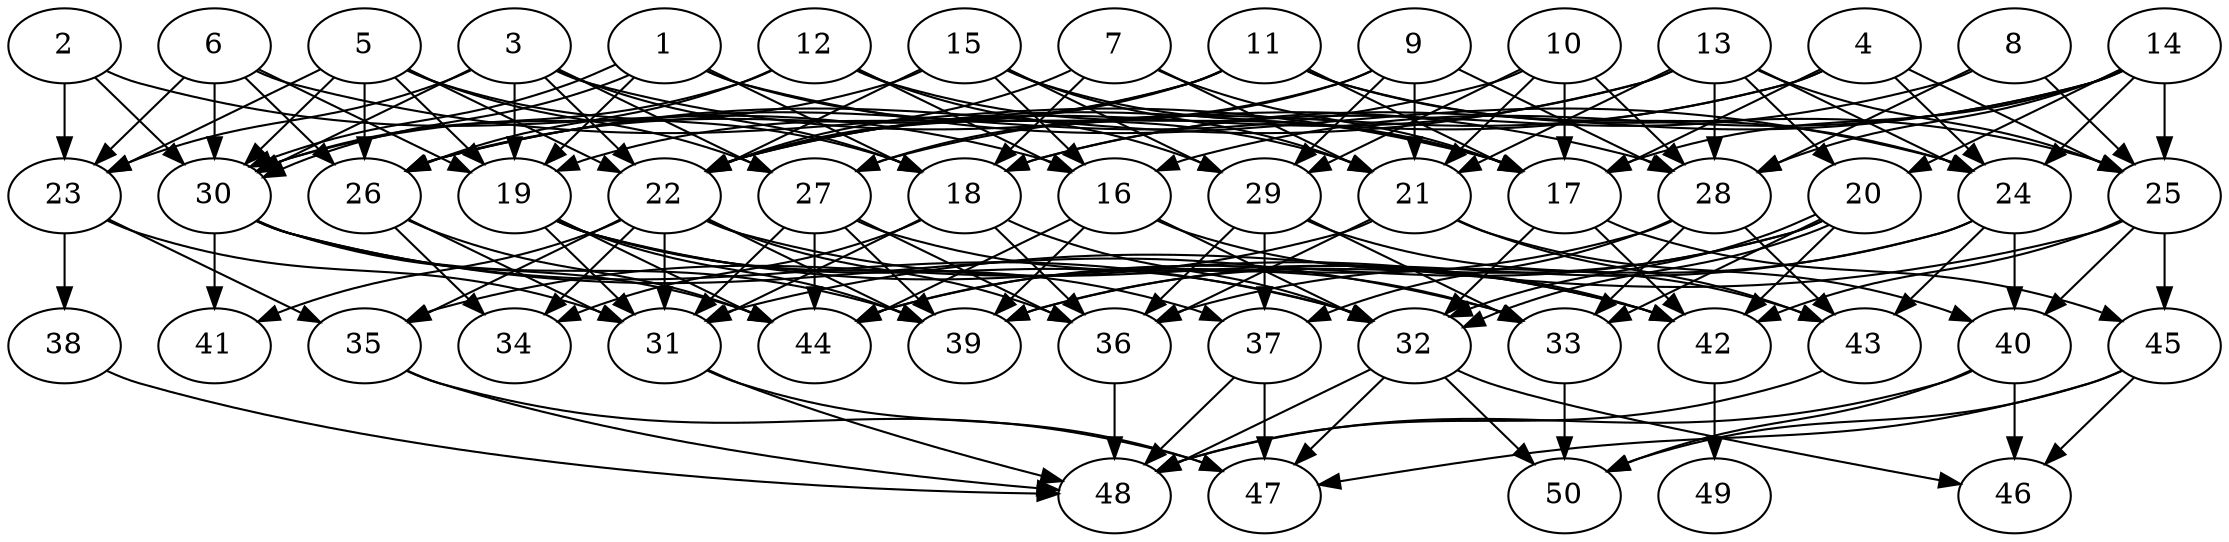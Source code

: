// DAG automatically generated by daggen at Thu Oct  3 14:07:58 2019
// ./daggen --dot -n 50 --ccr 0.3 --fat 0.7 --regular 0.9 --density 0.5 --mindata 5242880 --maxdata 52428800 
digraph G {
  1 [size="90583040", alpha="0.11", expect_size="27174912"] 
  1 -> 18 [size ="27174912"]
  1 -> 19 [size ="27174912"]
  1 -> 21 [size ="27174912"]
  1 -> 24 [size ="27174912"]
  1 -> 30 [size ="27174912"]
  1 -> 30 [size ="27174912"]
  2 [size="149562027", alpha="0.18", expect_size="44868608"] 
  2 -> 16 [size ="44868608"]
  2 -> 23 [size ="44868608"]
  2 -> 30 [size ="44868608"]
  3 [size="123446613", alpha="0.03", expect_size="37033984"] 
  3 -> 18 [size ="37033984"]
  3 -> 19 [size ="37033984"]
  3 -> 22 [size ="37033984"]
  3 -> 23 [size ="37033984"]
  3 -> 27 [size ="37033984"]
  3 -> 28 [size ="37033984"]
  3 -> 30 [size ="37033984"]
  4 [size="52053333", alpha="0.17", expect_size="15616000"] 
  4 -> 17 [size ="15616000"]
  4 -> 22 [size ="15616000"]
  4 -> 24 [size ="15616000"]
  4 -> 25 [size ="15616000"]
  4 -> 27 [size ="15616000"]
  5 [size="109516800", alpha="0.15", expect_size="32855040"] 
  5 -> 18 [size ="32855040"]
  5 -> 19 [size ="32855040"]
  5 -> 22 [size ="32855040"]
  5 -> 23 [size ="32855040"]
  5 -> 26 [size ="32855040"]
  5 -> 27 [size ="32855040"]
  5 -> 30 [size ="32855040"]
  6 [size="88033280", alpha="0.02", expect_size="26409984"] 
  6 -> 17 [size ="26409984"]
  6 -> 19 [size ="26409984"]
  6 -> 23 [size ="26409984"]
  6 -> 26 [size ="26409984"]
  6 -> 30 [size ="26409984"]
  7 [size="77619200", alpha="0.15", expect_size="23285760"] 
  7 -> 17 [size ="23285760"]
  7 -> 18 [size ="23285760"]
  7 -> 21 [size ="23285760"]
  7 -> 22 [size ="23285760"]
  8 [size="120005973", alpha="0.18", expect_size="36001792"] 
  8 -> 18 [size ="36001792"]
  8 -> 25 [size ="36001792"]
  8 -> 28 [size ="36001792"]
  9 [size="62812160", alpha="0.14", expect_size="18843648"] 
  9 -> 21 [size ="18843648"]
  9 -> 22 [size ="18843648"]
  9 -> 27 [size ="18843648"]
  9 -> 28 [size ="18843648"]
  9 -> 29 [size ="18843648"]
  10 [size="156576427", alpha="0.10", expect_size="46972928"] 
  10 -> 17 [size ="46972928"]
  10 -> 21 [size ="46972928"]
  10 -> 26 [size ="46972928"]
  10 -> 28 [size ="46972928"]
  10 -> 29 [size ="46972928"]
  11 [size="20831573", alpha="0.02", expect_size="6249472"] 
  11 -> 17 [size ="6249472"]
  11 -> 19 [size ="6249472"]
  11 -> 22 [size ="6249472"]
  11 -> 24 [size ="6249472"]
  11 -> 25 [size ="6249472"]
  11 -> 26 [size ="6249472"]
  12 [size="107567787", alpha="0.20", expect_size="32270336"] 
  12 -> 16 [size ="32270336"]
  12 -> 17 [size ="32270336"]
  12 -> 26 [size ="32270336"]
  12 -> 29 [size ="32270336"]
  12 -> 30 [size ="32270336"]
  13 [size="94115840", alpha="0.02", expect_size="28234752"] 
  13 -> 20 [size ="28234752"]
  13 -> 21 [size ="28234752"]
  13 -> 22 [size ="28234752"]
  13 -> 24 [size ="28234752"]
  13 -> 25 [size ="28234752"]
  13 -> 26 [size ="28234752"]
  13 -> 28 [size ="28234752"]
  14 [size="121146027", alpha="0.18", expect_size="36343808"] 
  14 -> 16 [size ="36343808"]
  14 -> 17 [size ="36343808"]
  14 -> 18 [size ="36343808"]
  14 -> 20 [size ="36343808"]
  14 -> 24 [size ="36343808"]
  14 -> 25 [size ="36343808"]
  14 -> 28 [size ="36343808"]
  15 [size="99863893", alpha="0.11", expect_size="29959168"] 
  15 -> 16 [size ="29959168"]
  15 -> 17 [size ="29959168"]
  15 -> 21 [size ="29959168"]
  15 -> 22 [size ="29959168"]
  15 -> 29 [size ="29959168"]
  15 -> 30 [size ="29959168"]
  16 [size="59115520", alpha="0.13", expect_size="17734656"] 
  16 -> 32 [size ="17734656"]
  16 -> 39 [size ="17734656"]
  16 -> 42 [size ="17734656"]
  16 -> 44 [size ="17734656"]
  17 [size="72468480", alpha="0.06", expect_size="21740544"] 
  17 -> 32 [size ="21740544"]
  17 -> 42 [size ="21740544"]
  17 -> 45 [size ="21740544"]
  18 [size="33307307", alpha="0.13", expect_size="9992192"] 
  18 -> 31 [size ="9992192"]
  18 -> 32 [size ="9992192"]
  18 -> 34 [size ="9992192"]
  18 -> 36 [size ="9992192"]
  19 [size="172417707", alpha="0.18", expect_size="51725312"] 
  19 -> 31 [size ="51725312"]
  19 -> 32 [size ="51725312"]
  19 -> 37 [size ="51725312"]
  19 -> 39 [size ="51725312"]
  19 -> 42 [size ="51725312"]
  19 -> 44 [size ="51725312"]
  20 [size="125740373", alpha="0.14", expect_size="37722112"] 
  20 -> 32 [size ="37722112"]
  20 -> 32 [size ="37722112"]
  20 -> 33 [size ="37722112"]
  20 -> 39 [size ="37722112"]
  20 -> 42 [size ="37722112"]
  20 -> 44 [size ="37722112"]
  21 [size="50650453", alpha="0.19", expect_size="15195136"] 
  21 -> 35 [size ="15195136"]
  21 -> 36 [size ="15195136"]
  21 -> 40 [size ="15195136"]
  21 -> 43 [size ="15195136"]
  22 [size="63484587", alpha="0.02", expect_size="19045376"] 
  22 -> 31 [size ="19045376"]
  22 -> 34 [size ="19045376"]
  22 -> 35 [size ="19045376"]
  22 -> 36 [size ="19045376"]
  22 -> 39 [size ="19045376"]
  22 -> 41 [size ="19045376"]
  22 -> 42 [size ="19045376"]
  23 [size="61760853", alpha="0.17", expect_size="18528256"] 
  23 -> 31 [size ="18528256"]
  23 -> 35 [size ="18528256"]
  23 -> 38 [size ="18528256"]
  24 [size="74383360", alpha="0.17", expect_size="22315008"] 
  24 -> 36 [size ="22315008"]
  24 -> 39 [size ="22315008"]
  24 -> 40 [size ="22315008"]
  24 -> 43 [size ="22315008"]
  25 [size="57425920", alpha="0.09", expect_size="17227776"] 
  25 -> 31 [size ="17227776"]
  25 -> 40 [size ="17227776"]
  25 -> 42 [size ="17227776"]
  25 -> 45 [size ="17227776"]
  26 [size="141684053", alpha="0.10", expect_size="42505216"] 
  26 -> 31 [size ="42505216"]
  26 -> 34 [size ="42505216"]
  26 -> 44 [size ="42505216"]
  27 [size="89982293", alpha="0.18", expect_size="26994688"] 
  27 -> 31 [size ="26994688"]
  27 -> 33 [size ="26994688"]
  27 -> 36 [size ="26994688"]
  27 -> 39 [size ="26994688"]
  27 -> 44 [size ="26994688"]
  28 [size="136250027", alpha="0.19", expect_size="40875008"] 
  28 -> 33 [size ="40875008"]
  28 -> 37 [size ="40875008"]
  28 -> 43 [size ="40875008"]
  28 -> 44 [size ="40875008"]
  29 [size="81080320", alpha="0.07", expect_size="24324096"] 
  29 -> 33 [size ="24324096"]
  29 -> 36 [size ="24324096"]
  29 -> 37 [size ="24324096"]
  29 -> 43 [size ="24324096"]
  30 [size="65631573", alpha="0.11", expect_size="19689472"] 
  30 -> 32 [size ="19689472"]
  30 -> 33 [size ="19689472"]
  30 -> 39 [size ="19689472"]
  30 -> 41 [size ="19689472"]
  30 -> 44 [size ="19689472"]
  31 [size="19213653", alpha="0.17", expect_size="5764096"] 
  31 -> 47 [size ="5764096"]
  31 -> 48 [size ="5764096"]
  32 [size="172223147", alpha="0.13", expect_size="51666944"] 
  32 -> 46 [size ="51666944"]
  32 -> 47 [size ="51666944"]
  32 -> 48 [size ="51666944"]
  32 -> 50 [size ="51666944"]
  33 [size="27603627", alpha="0.20", expect_size="8281088"] 
  33 -> 50 [size ="8281088"]
  34 [size="163177813", alpha="0.20", expect_size="48953344"] 
  35 [size="141673813", alpha="0.10", expect_size="42502144"] 
  35 -> 47 [size ="42502144"]
  35 -> 48 [size ="42502144"]
  36 [size="55128747", alpha="0.05", expect_size="16538624"] 
  36 -> 48 [size ="16538624"]
  37 [size="131386027", alpha="0.07", expect_size="39415808"] 
  37 -> 47 [size ="39415808"]
  37 -> 48 [size ="39415808"]
  38 [size="116022613", alpha="0.12", expect_size="34806784"] 
  38 -> 48 [size ="34806784"]
  39 [size="111564800", alpha="0.16", expect_size="33469440"] 
  40 [size="163351893", alpha="0.14", expect_size="49005568"] 
  40 -> 46 [size ="49005568"]
  40 -> 48 [size ="49005568"]
  40 -> 50 [size ="49005568"]
  41 [size="95914667", alpha="0.16", expect_size="28774400"] 
  42 [size="69898240", alpha="0.04", expect_size="20969472"] 
  42 -> 49 [size ="20969472"]
  43 [size="18104320", alpha="0.18", expect_size="5431296"] 
  43 -> 48 [size ="5431296"]
  44 [size="174469120", alpha="0.18", expect_size="52340736"] 
  45 [size="170799787", alpha="0.04", expect_size="51239936"] 
  45 -> 46 [size ="51239936"]
  45 -> 47 [size ="51239936"]
  45 -> 50 [size ="51239936"]
  46 [size="89483947", alpha="0.06", expect_size="26845184"] 
  47 [size="129447253", alpha="0.17", expect_size="38834176"] 
  48 [size="31115947", alpha="0.03", expect_size="9334784"] 
  49 [size="124893867", alpha="0.17", expect_size="37468160"] 
  50 [size="93859840", alpha="0.17", expect_size="28157952"] 
}

